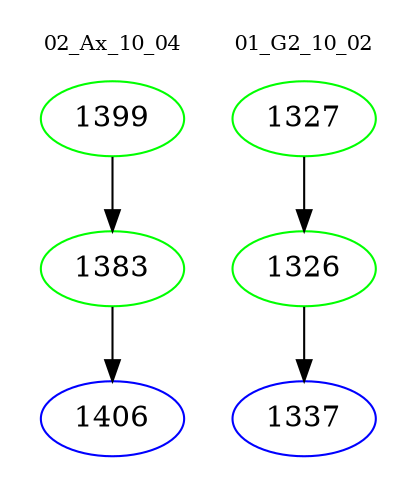 digraph{
subgraph cluster_0 {
color = white
label = "02_Ax_10_04";
fontsize=10;
T0_1399 [label="1399", color="green"]
T0_1399 -> T0_1383 [color="black"]
T0_1383 [label="1383", color="green"]
T0_1383 -> T0_1406 [color="black"]
T0_1406 [label="1406", color="blue"]
}
subgraph cluster_1 {
color = white
label = "01_G2_10_02";
fontsize=10;
T1_1327 [label="1327", color="green"]
T1_1327 -> T1_1326 [color="black"]
T1_1326 [label="1326", color="green"]
T1_1326 -> T1_1337 [color="black"]
T1_1337 [label="1337", color="blue"]
}
}
